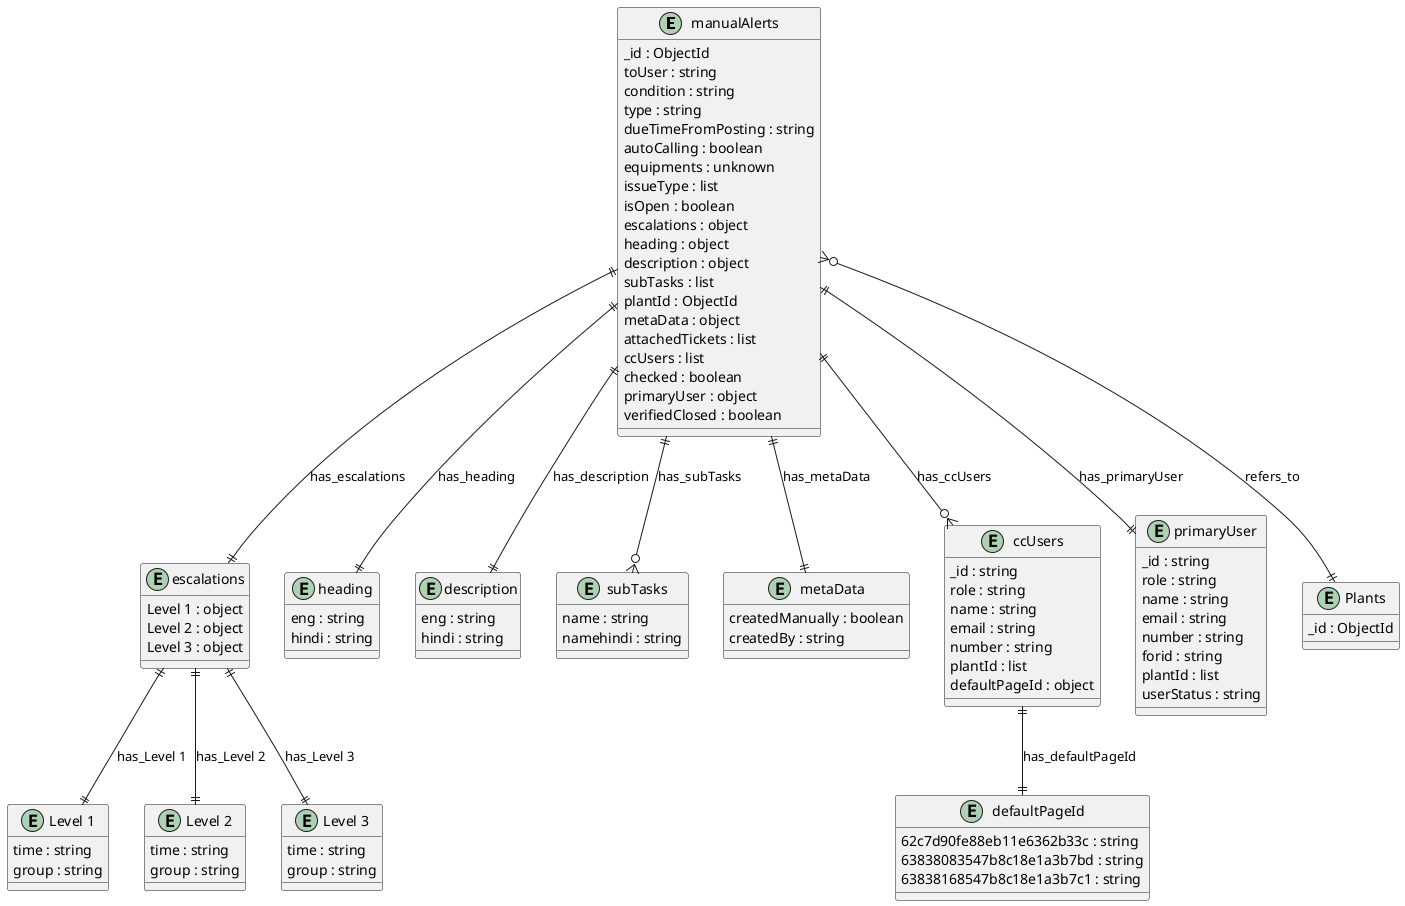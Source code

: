 @startuml manualAlerts_Diagram

entity "manualAlerts" as manualAlerts {
  _id : ObjectId
  toUser : string
  condition : string
  type : string
  dueTimeFromPosting : string
  autoCalling : boolean
  equipments : unknown
  issueType : list
  isOpen : boolean
  escalations : object
  heading : object
  description : object
  subTasks : list
  plantId : ObjectId
  metaData : object
  attachedTickets : list
  ccUsers : list
  checked : boolean
  primaryUser : object
  verifiedClosed : boolean
}

entity "escalations" as escalations {
  Level 1 : object
  Level 2 : object
  Level 3 : object
}

entity "Level 1" as Level_1 {
  time : string
  group : string
}

entity "Level 2" as Level_2 {
  time : string
  group : string
}

entity "Level 3" as Level_3 {
  time : string
  group : string
}

entity "heading" as heading {
  eng : string
  hindi : string
}

entity "description" as description {
  eng : string
  hindi : string
}

entity "subTasks" as subTasks {
  name : string
  namehindi : string
}

entity "metaData" as metaData {
  createdManually : boolean
  createdBy : string
}

entity "ccUsers" as ccUsers {
  _id : string
  role : string
  name : string
  email : string
  number : string
  plantId : list
  defaultPageId : object
}

entity "defaultPageId" as defaultPageId {
  62c7d90fe88eb11e6362b33c : string
  63838083547b8c18e1a3b7bd : string
  63838168547b8c18e1a3b7c1 : string
}

entity "primaryUser" as primaryUser {
  _id : string
  role : string
  name : string
  email : string
  number : string
  forid : string
  plantId : list
  userStatus : string
}


' Shared Plant entity
entity "Plants" as Plants {
  _id : ObjectId
}

' Relationships
manualAlerts ||--|| escalations : has_escalations
escalations ||--|| Level_1 : has_Level 1
escalations ||--|| Level_2 : has_Level 2
escalations ||--|| Level_3 : has_Level 3
manualAlerts ||--|| heading : has_heading
manualAlerts ||--|| description : has_description
manualAlerts ||--o{ subTasks : has_subTasks
manualAlerts }o--|| Plants : refers_to
manualAlerts ||--|| metaData : has_metaData
manualAlerts ||--o{ ccUsers : has_ccUsers
ccUsers ||--|| defaultPageId : has_defaultPageId
manualAlerts ||--|| primaryUser : has_primaryUser
@enduml